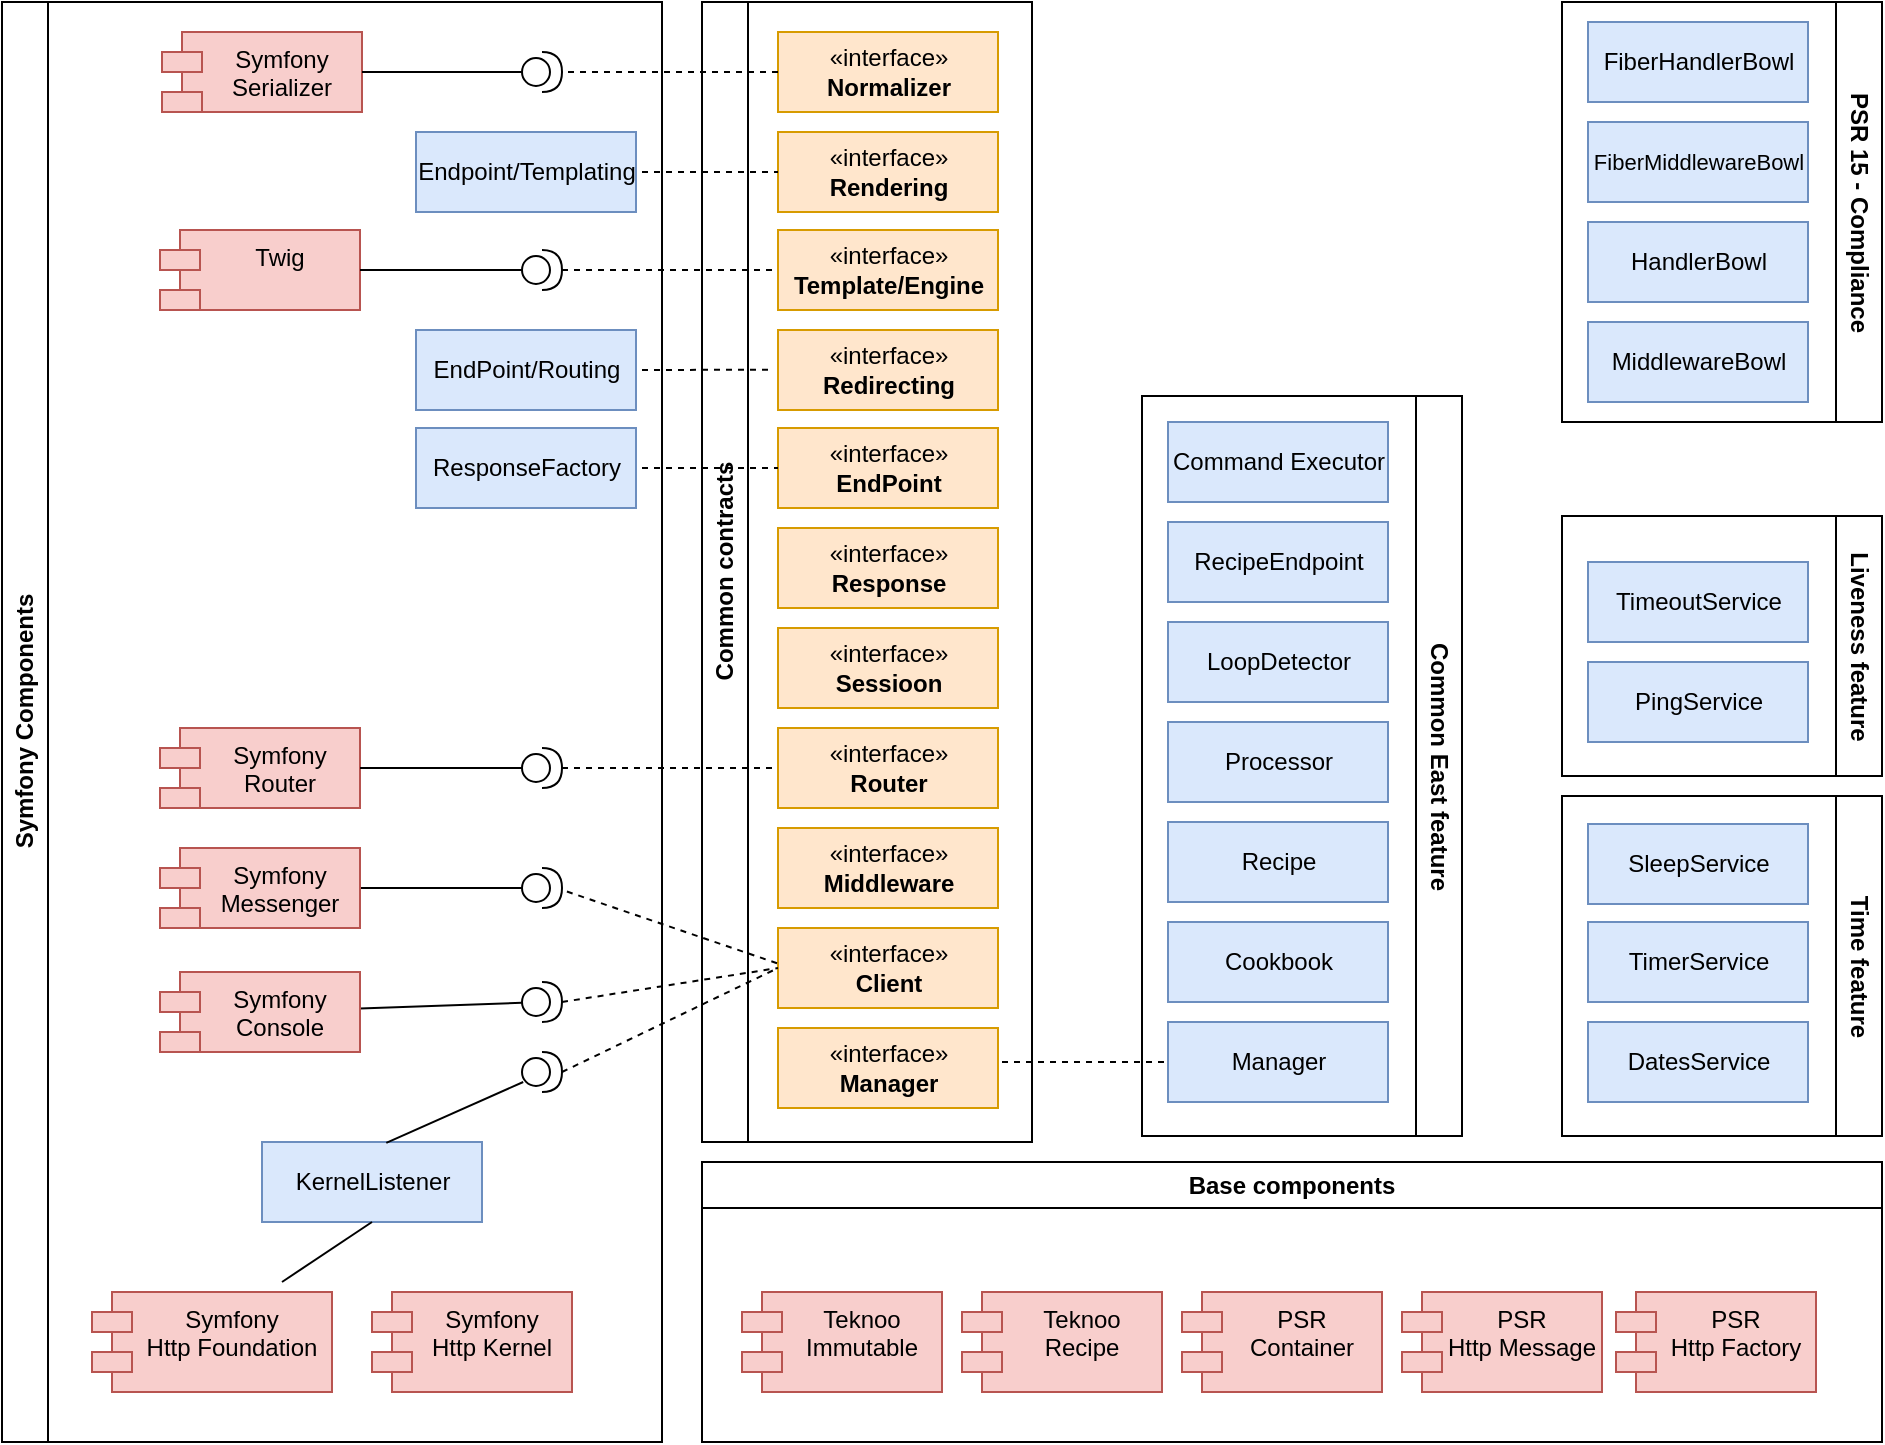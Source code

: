 <mxfile version="20.5.3" type="embed"><diagram id="7xv5iA07_mF9e4DVNpQf" name="Page-1"><mxGraphModel dx="2392" dy="2243" grid="1" gridSize="10" guides="1" tooltips="1" connect="1" arrows="1" fold="1" page="1" pageScale="1" pageWidth="827" pageHeight="1169" math="0" shadow="0"><root><mxCell id="0"/><mxCell id="1" parent="0"/><mxCell id="8" value="Symfony Components" style="swimlane;horizontal=0;whiteSpace=wrap;html=1;" parent="1" vertex="1"><mxGeometry x="20" y="-110" width="330" height="720" as="geometry"/></mxCell><mxCell id="7" value="Symfony&#10;Http Foundation" style="shape=module;align=left;spacingLeft=20;align=center;verticalAlign=top;fillColor=#f8cecc;strokeColor=#b85450;" parent="8" vertex="1"><mxGeometry x="45" y="645" width="120" height="50" as="geometry"/></mxCell><mxCell id="6" value="Symfony&#10;Http Kernel" style="shape=module;align=left;spacingLeft=20;align=center;verticalAlign=top;fillColor=#f8cecc;strokeColor=#b85450;" parent="8" vertex="1"><mxGeometry x="185" y="645" width="100" height="50" as="geometry"/></mxCell><mxCell id="64" value="" style="shape=providedRequiredInterface;html=1;verticalLabelPosition=bottom;sketch=0;" parent="8" vertex="1"><mxGeometry x="260" y="124" width="20" height="20" as="geometry"/></mxCell><mxCell id="78" value="" style="rounded=0;orthogonalLoop=1;jettySize=auto;html=1;endArrow=none;endFill=0;" parent="8" source="65" target="67" edge="1"><mxGeometry relative="1" as="geometry"/></mxCell><mxCell id="65" value="Symfony&#10;Console" style="shape=module;align=left;spacingLeft=20;align=center;verticalAlign=top;fillColor=#f8cecc;strokeColor=#b85450;" parent="8" vertex="1"><mxGeometry x="79" y="485" width="100" height="40" as="geometry"/></mxCell><mxCell id="68" value="" style="shape=providedRequiredInterface;html=1;verticalLabelPosition=bottom;sketch=0;" parent="8" vertex="1"><mxGeometry x="260" y="373" width="20" height="20" as="geometry"/></mxCell><mxCell id="67" value="" style="shape=providedRequiredInterface;html=1;verticalLabelPosition=bottom;sketch=0;" parent="8" vertex="1"><mxGeometry x="260" y="490" width="20" height="20" as="geometry"/></mxCell><mxCell id="69" value="" style="shape=providedRequiredInterface;html=1;verticalLabelPosition=bottom;sketch=0;" parent="8" vertex="1"><mxGeometry x="260" y="525" width="20" height="20" as="geometry"/></mxCell><mxCell id="77" value="" style="edgeStyle=orthogonalEdgeStyle;rounded=0;orthogonalLoop=1;jettySize=auto;html=1;endArrow=none;endFill=0;" parent="8" source="70" target="71" edge="1"><mxGeometry relative="1" as="geometry"/></mxCell><mxCell id="70" value="Symfony&#10;Messenger" style="shape=module;align=left;spacingLeft=20;align=center;verticalAlign=top;fillColor=#f8cecc;strokeColor=#b85450;" parent="8" vertex="1"><mxGeometry x="79" y="423" width="100" height="40" as="geometry"/></mxCell><mxCell id="71" value="" style="shape=providedRequiredInterface;html=1;verticalLabelPosition=bottom;sketch=0;" parent="8" vertex="1"><mxGeometry x="260" y="433" width="20" height="20" as="geometry"/></mxCell><mxCell id="73" value="" style="shape=providedRequiredInterface;html=1;verticalLabelPosition=bottom;sketch=0;" parent="8" vertex="1"><mxGeometry x="260" y="25" width="20" height="20" as="geometry"/></mxCell><mxCell id="91" value="ResponseFactory" style="html=1;fillColor=#dae8fc;strokeColor=#6c8ebf;" parent="8" vertex="1"><mxGeometry x="207" y="213" width="110" height="40" as="geometry"/></mxCell><mxCell id="92" value="Endpoint/Templating" style="html=1;fillColor=#dae8fc;strokeColor=#6c8ebf;" parent="8" vertex="1"><mxGeometry x="207" y="65" width="110" height="40" as="geometry"/></mxCell><mxCell id="93" value="KernelListener" style="html=1;fillColor=#dae8fc;strokeColor=#6c8ebf;" parent="8" vertex="1"><mxGeometry x="130" y="570" width="110" height="40" as="geometry"/></mxCell><mxCell id="94" value="" style="endArrow=none;html=1;rounded=0;entryX=0.03;entryY=0.75;entryDx=0;entryDy=0;endFill=0;entryPerimeter=0;exitX=0.565;exitY=0.01;exitDx=0;exitDy=0;exitPerimeter=0;" parent="8" source="93" target="69" edge="1"><mxGeometry width="50" height="50" relative="1" as="geometry"><mxPoint x="150" y="650" as="sourcePoint"/><mxPoint x="195" y="620" as="targetPoint"/></mxGeometry></mxCell><mxCell id="9" value="Base components" style="swimlane;whiteSpace=wrap;html=1;" parent="1" vertex="1"><mxGeometry x="370" y="470" width="590" height="140" as="geometry"/></mxCell><mxCell id="5" value="Teknoo&#10;Recipe" style="shape=module;align=left;spacingLeft=20;align=center;verticalAlign=top;fillColor=#f8cecc;strokeColor=#b85450;" parent="9" vertex="1"><mxGeometry x="130" y="65" width="100" height="50" as="geometry"/></mxCell><mxCell id="4" value="Teknoo&#10;Immutable" style="shape=module;align=left;spacingLeft=20;align=center;verticalAlign=top;fillColor=#f8cecc;strokeColor=#b85450;" parent="9" vertex="1"><mxGeometry x="20" y="65" width="100" height="50" as="geometry"/></mxCell><mxCell id="10" value="PSR&#10;Container" style="shape=module;align=left;spacingLeft=20;align=center;verticalAlign=top;fillColor=#f8cecc;strokeColor=#b85450;" parent="9" vertex="1"><mxGeometry x="240" y="65" width="100" height="50" as="geometry"/></mxCell><mxCell id="11" value="PSR&#10;Http Message" style="shape=module;align=left;spacingLeft=20;align=center;verticalAlign=top;fillColor=#f8cecc;strokeColor=#b85450;" parent="9" vertex="1"><mxGeometry x="350" y="65" width="100" height="50" as="geometry"/></mxCell><mxCell id="12" value="PSR&#10;Http Factory" style="shape=module;align=left;spacingLeft=20;align=center;verticalAlign=top;fillColor=#f8cecc;strokeColor=#b85450;" parent="9" vertex="1"><mxGeometry x="457" y="65" width="100" height="50" as="geometry"/></mxCell><mxCell id="13" value="Common contracts" style="swimlane;horizontal=0;whiteSpace=wrap;html=1;" parent="1" vertex="1"><mxGeometry x="370" y="-110" width="165" height="570" as="geometry"/></mxCell><mxCell id="14" value="«interface»&lt;br&gt;&lt;b&gt;Middleware&lt;/b&gt;" style="html=1;fillColor=#ffe6cc;strokeColor=#d79b00;" parent="13" vertex="1"><mxGeometry x="38" y="413" width="110" height="40" as="geometry"/></mxCell><mxCell id="15" value="«interface»&lt;br&gt;&lt;b&gt;Response&lt;/b&gt;" style="html=1;fillColor=#ffe6cc;strokeColor=#d79b00;" parent="13" vertex="1"><mxGeometry x="38" y="263" width="110" height="40" as="geometry"/></mxCell><mxCell id="16" value="«interface»&lt;br&gt;&lt;b&gt;EndPoint&lt;/b&gt;&lt;span style=&quot;color: rgba(0, 0, 0, 0); font-family: monospace; font-size: 0px; text-align: start;&quot;&gt;%3CmxGraphModel%3E%3Croot%3E%3CmxCell%20id%3D%220%22%2F%3E%3CmxCell%20id%3D%221%22%20parent%3D%220%22%2F%3E%3CmxCell%20id%3D%222%22%20value%3D%22%C2%ABinterface%C2%BB%26lt%3Bbr%26gt%3B%26lt%3Bb%26gt%3BResponse%26lt%3B%2Fb%26gt%3B%22%20style%3D%22html%3D1%3B%22%20vertex%3D%221%22%20parent%3D%221%22%3E%3CmxGeometry%20x%3D%22414%22%20y%3D%22360%22%20width%3D%22110%22%20height%3D%2240%22%20as%3D%22geometry%22%2F%3E%3C%2FmxCell%3E%3C%2Froot%3E%3C%2FmxGraphModel%3E&lt;/span&gt;" style="html=1;fillColor=#ffe6cc;strokeColor=#d79b00;" parent="13" vertex="1"><mxGeometry x="38" y="213" width="110" height="40" as="geometry"/></mxCell><mxCell id="17" value="«interface»&lt;br&gt;&lt;div style=&quot;text-align: center;&quot;&gt;&lt;span style=&quot;text-align: start; background-color: initial;&quot;&gt;&lt;b&gt;Template/Engine&lt;/b&gt;&lt;/span&gt;&lt;span style=&quot;color: rgba(0, 0, 0, 0); font-family: monospace; font-size: 0px; text-align: start; background-color: initial;&quot;&gt;%3CmxGraphModel%3E%3Croot%3E%3CmxCell%20id%3D%220%22%2F%3E%3CmxCell%20id%3D%221%22%20parent%3D%220%22%2F%3E%3CmxCell%20id%3D%222%22%20value%3D%22%C2%ABinterface%C2%BB%26lt%3Bbr%26gt%3B%26lt%3Bb%26gt%3BResponse%26lt%3B%2Fb%26gt%3B%22%20style%3D%22html%3D1%3B%22%20vertex%3D%221%22%20parent%3D%221%22%3E%3CmxGeometry%20x%3D%22414%22%20y%3D%22360%22%20width%3D%22110%22%20height%3D%2240%22%20as%3D%22geometry%22%2F%3E%3C%2FmxCell%3E%3C%2Froot%3E%3C%2FmxGraphModel%3E&lt;/span&gt;&lt;/div&gt;" style="html=1;fillColor=#ffe6cc;strokeColor=#d79b00;" parent="13" vertex="1"><mxGeometry x="38" y="114" width="110" height="40" as="geometry"/></mxCell><mxCell id="18" value="«interface»&lt;br&gt;&lt;b&gt;Rendering&lt;/b&gt;&lt;span style=&quot;color: rgba(0, 0, 0, 0); font-family: monospace; font-size: 0px; text-align: start;&quot;&gt;%3CmxGraphModel%3E%3Croot%3E%3CmxCell%20id%3D%220%22%2F%3E%3CmxCell%20id%3D%221%22%20parent%3D%220%22%2F%3E%3CmxCell%20id%3D%222%22%20value%3D%22%C2%ABinterface%C2%BB%26lt%3Bbr%26gt%3B%26lt%3Bb%26gt%3BResponse%26lt%3B%2Fb%26gt%3B%22%20style%3D%22html%3D1%3B%22%20vertex%3D%221%22%20parent%3D%221%22%3E%3CmxGeometry%20x%3D%22414%22%20y%3D%22360%22%20width%3D%22110%22%20height%3D%2240%22%20as%3D%22geometry%22%2F%3E%3C%2FmxCell%3E%3C%2Froot%3E%3C%2FmxGraphModel%3E&lt;/span&gt;" style="html=1;fillColor=#ffe6cc;strokeColor=#d79b00;" parent="13" vertex="1"><mxGeometry x="38" y="65" width="110" height="40" as="geometry"/></mxCell><mxCell id="21" value="«interface»&lt;br&gt;&lt;b&gt;Client&lt;/b&gt;" style="html=1;fillColor=#ffe6cc;strokeColor=#d79b00;" parent="13" vertex="1"><mxGeometry x="38" y="463" width="110" height="40" as="geometry"/></mxCell><mxCell id="22" value="«interface»&lt;br&gt;&lt;b&gt;Manager&lt;/b&gt;" style="html=1;fillColor=#ffe6cc;strokeColor=#d79b00;" parent="13" vertex="1"><mxGeometry x="38" y="513" width="110" height="40" as="geometry"/></mxCell><mxCell id="23" value="«interface»&lt;br&gt;&lt;b&gt;Normalizer&lt;/b&gt;" style="html=1;fillColor=#ffe6cc;strokeColor=#d79b00;" parent="13" vertex="1"><mxGeometry x="38" y="15" width="110" height="40" as="geometry"/></mxCell><mxCell id="24" value="«interface»&lt;br&gt;&lt;b&gt;Router&lt;/b&gt;" style="html=1;fillColor=#ffe6cc;strokeColor=#d79b00;" parent="13" vertex="1"><mxGeometry x="38" y="363" width="110" height="40" as="geometry"/></mxCell><mxCell id="25" value="«interface»&lt;br&gt;&lt;b&gt;Sessioon&lt;/b&gt;" style="html=1;fillColor=#ffe6cc;strokeColor=#d79b00;" parent="13" vertex="1"><mxGeometry x="38" y="313" width="110" height="40" as="geometry"/></mxCell><mxCell id="26" value="«interface»&lt;br&gt;&lt;b&gt;Redirecting&lt;/b&gt;&lt;span style=&quot;color: rgba(0, 0, 0, 0); font-family: monospace; font-size: 0px; text-align: start;&quot;&gt;%3CmxGraphModel%3E%3Croot%3E%3CmxCell%20id%3D%220%22%2F%3E%3CmxCell%20id%3D%221%22%20parent%3D%220%22%2F%3E%3CmxCell%20id%3D%222%22%20value%3D%22%C2%ABinterface%C2%BB%26lt%3Bbr%26gt%3B%26lt%3Bb%26gt%3BResponse%26lt%3B%2Fb%26gt%3B%22%20style%3D%22html%3D1%3B%22%20vertex%3D%221%22%20parent%3D%221%22%3E%3CmxGeometry%20x%3D%22414%22%20y%3D%22360%22%20width%3D%22110%22%20height%3D%2240%22%20as%3D%22geometry%22%2F%3E%3C%2FmxCell%3E%3C%2Froot%3E%3C%2FmxGraphModel%3E&lt;/span&gt;" style="html=1;fillColor=#ffe6cc;strokeColor=#d79b00;" parent="13" vertex="1"><mxGeometry x="38" y="164" width="110" height="40" as="geometry"/></mxCell><mxCell id="63" value="Twig" style="shape=module;align=left;spacingLeft=20;align=center;verticalAlign=top;fillColor=#f8cecc;strokeColor=#b85450;" parent="13" vertex="1"><mxGeometry x="-271" y="114" width="100" height="40" as="geometry"/></mxCell><mxCell id="66" value="Symfony&#10;Router" style="shape=module;align=left;spacingLeft=20;align=center;verticalAlign=top;fillColor=#f8cecc;strokeColor=#b85450;" parent="13" vertex="1"><mxGeometry x="-271" y="363" width="100" height="40" as="geometry"/></mxCell><mxCell id="72" value="Symfony&#10;Serializer" style="shape=module;align=left;spacingLeft=20;align=center;verticalAlign=top;fillColor=#f8cecc;strokeColor=#b85450;" parent="13" vertex="1"><mxGeometry x="-270" y="15" width="100" height="40" as="geometry"/></mxCell><mxCell id="90" value="EndPoint/Routing" style="html=1;fillColor=#dae8fc;strokeColor=#6c8ebf;" parent="13" vertex="1"><mxGeometry x="-143" y="164" width="110" height="40" as="geometry"/></mxCell><mxCell id="96" value="" style="endArrow=none;html=1;rounded=0;entryX=-0.027;entryY=0.496;entryDx=0;entryDy=0;dashed=1;entryPerimeter=0;" parent="13" target="26" edge="1"><mxGeometry width="50" height="50" relative="1" as="geometry"><mxPoint x="-30" y="184" as="sourcePoint"/><mxPoint x="58" y="154" as="targetPoint"/></mxGeometry></mxCell><mxCell id="39" value="Common East feature" style="swimlane;horizontal=0;whiteSpace=wrap;html=1;rotation=-180;" parent="1" vertex="1"><mxGeometry x="590" y="87" width="160" height="370" as="geometry"/></mxCell><mxCell id="40" value="Manager" style="html=1;fillColor=#dae8fc;strokeColor=#6c8ebf;" parent="39" vertex="1"><mxGeometry x="13" y="313" width="110" height="40" as="geometry"/></mxCell><mxCell id="44" value="Cookbook" style="html=1;fillColor=#dae8fc;strokeColor=#6c8ebf;" parent="39" vertex="1"><mxGeometry x="13" y="263" width="110" height="40" as="geometry"/></mxCell><mxCell id="45" value="Recipe" style="html=1;fillColor=#dae8fc;strokeColor=#6c8ebf;" parent="39" vertex="1"><mxGeometry x="13" y="213" width="110" height="40" as="geometry"/></mxCell><mxCell id="46" value="Processor" style="html=1;fillColor=#dae8fc;strokeColor=#6c8ebf;" parent="39" vertex="1"><mxGeometry x="13" y="163" width="110" height="40" as="geometry"/></mxCell><mxCell id="47" value="LoopDetector" style="html=1;fillColor=#dae8fc;strokeColor=#6c8ebf;" parent="39" vertex="1"><mxGeometry x="13" y="113" width="110" height="40" as="geometry"/></mxCell><mxCell id="60" value="RecipeEndpoint" style="html=1;fillColor=#dae8fc;strokeColor=#6c8ebf;" parent="39" vertex="1"><mxGeometry x="13" y="63" width="110" height="40" as="geometry"/></mxCell><mxCell id="61" value="Command Executor" style="html=1;fillColor=#dae8fc;strokeColor=#6c8ebf;" parent="39" vertex="1"><mxGeometry x="13" y="13" width="110" height="40" as="geometry"/></mxCell><mxCell id="48" value="Time feature" style="swimlane;horizontal=0;whiteSpace=wrap;html=1;rotation=-180;" parent="1" vertex="1"><mxGeometry x="800" y="287" width="160" height="170" as="geometry"/></mxCell><mxCell id="49" value="DatesService" style="html=1;fillColor=#dae8fc;strokeColor=#6c8ebf;" parent="48" vertex="1"><mxGeometry x="13" y="113" width="110" height="40" as="geometry"/></mxCell><mxCell id="50" value="TimerService" style="html=1;fillColor=#dae8fc;strokeColor=#6c8ebf;" parent="48" vertex="1"><mxGeometry x="13" y="63" width="110" height="40" as="geometry"/></mxCell><mxCell id="98" value="SleepService" style="html=1;fillColor=#dae8fc;strokeColor=#6c8ebf;" parent="48" vertex="1"><mxGeometry x="13" y="14" width="110" height="40" as="geometry"/></mxCell><mxCell id="54" value="Liveness feature" style="swimlane;horizontal=0;whiteSpace=wrap;html=1;rotation=-180;" parent="1" vertex="1"><mxGeometry x="800" y="147" width="160" height="130" as="geometry"/></mxCell><mxCell id="55" value="PingService" style="html=1;fillColor=#dae8fc;strokeColor=#6c8ebf;" parent="54" vertex="1"><mxGeometry x="13" y="73" width="110" height="40" as="geometry"/></mxCell><mxCell id="56" value="TimeoutService" style="html=1;fillColor=#dae8fc;strokeColor=#6c8ebf;" parent="54" vertex="1"><mxGeometry x="13" y="23" width="110" height="40" as="geometry"/></mxCell><mxCell id="74" value="" style="edgeStyle=orthogonalEdgeStyle;rounded=0;orthogonalLoop=1;jettySize=auto;html=1;endArrow=none;endFill=0;" parent="1" source="72" target="73" edge="1"><mxGeometry relative="1" as="geometry"/></mxCell><mxCell id="75" value="" style="edgeStyle=orthogonalEdgeStyle;rounded=0;orthogonalLoop=1;jettySize=auto;html=1;endArrow=none;endFill=0;" parent="1" source="63" target="64" edge="1"><mxGeometry relative="1" as="geometry"/></mxCell><mxCell id="76" value="" style="edgeStyle=orthogonalEdgeStyle;rounded=0;orthogonalLoop=1;jettySize=auto;html=1;endArrow=none;endFill=0;" parent="1" source="66" target="68" edge="1"><mxGeometry relative="1" as="geometry"/></mxCell><mxCell id="79" value="" style="endArrow=none;html=1;rounded=0;entryX=0.5;entryY=1;entryDx=0;entryDy=0;endFill=0;" parent="1" target="93" edge="1"><mxGeometry width="50" height="50" relative="1" as="geometry"><mxPoint x="160" y="530" as="sourcePoint"/><mxPoint x="310" y="370" as="targetPoint"/></mxGeometry></mxCell><mxCell id="80" value="" style="endArrow=none;html=1;rounded=0;entryX=1;entryY=0.5;entryDx=0;entryDy=0;entryPerimeter=0;dashed=1;" parent="1" source="23" target="73" edge="1"><mxGeometry width="50" height="50" relative="1" as="geometry"><mxPoint x="260" y="10" as="sourcePoint"/><mxPoint x="310" y="-40" as="targetPoint"/></mxGeometry></mxCell><mxCell id="81" value="" style="endArrow=none;html=1;rounded=0;entryX=0;entryY=0.5;entryDx=0;entryDy=0;exitX=1;exitY=0.5;exitDx=0;exitDy=0;exitPerimeter=0;dashed=1;" parent="1" source="64" target="17" edge="1"><mxGeometry width="50" height="50" relative="1" as="geometry"><mxPoint x="260" y="50" as="sourcePoint"/><mxPoint x="310" as="targetPoint"/></mxGeometry></mxCell><mxCell id="82" value="" style="endArrow=none;html=1;rounded=0;exitX=1;exitY=0.5;exitDx=0;exitDy=0;exitPerimeter=0;dashed=1;" parent="1" source="68" target="24" edge="1"><mxGeometry width="50" height="50" relative="1" as="geometry"><mxPoint x="260" y="240" as="sourcePoint"/><mxPoint x="400" y="270" as="targetPoint"/></mxGeometry></mxCell><mxCell id="86" value="" style="endArrow=none;html=1;rounded=0;entryX=0.007;entryY=0.451;entryDx=0;entryDy=0;entryPerimeter=0;exitX=1.123;exitY=0.588;exitDx=0;exitDy=0;exitPerimeter=0;dashed=1;" parent="1" source="71" target="21" edge="1"><mxGeometry width="50" height="50" relative="1" as="geometry"><mxPoint x="260" y="360" as="sourcePoint"/><mxPoint x="310" y="310" as="targetPoint"/></mxGeometry></mxCell><mxCell id="87" value="" style="endArrow=none;html=1;rounded=0;exitX=1;exitY=0.5;exitDx=0;exitDy=0;exitPerimeter=0;entryX=0;entryY=0.5;entryDx=0;entryDy=0;dashed=1;" parent="1" source="67" target="21" edge="1"><mxGeometry width="50" height="50" relative="1" as="geometry"><mxPoint x="330" y="400" as="sourcePoint"/><mxPoint x="380" y="350" as="targetPoint"/></mxGeometry></mxCell><mxCell id="88" value="" style="endArrow=none;html=1;rounded=0;exitX=1;exitY=0.5;exitDx=0;exitDy=0;exitPerimeter=0;entryX=0;entryY=0.5;entryDx=0;entryDy=0;dashed=1;" parent="1" source="69" target="21" edge="1"><mxGeometry width="50" height="50" relative="1" as="geometry"><mxPoint x="320" y="450" as="sourcePoint"/><mxPoint x="370" y="400" as="targetPoint"/></mxGeometry></mxCell><mxCell id="89" value="" style="endArrow=none;html=1;rounded=0;entryX=0;entryY=0.5;entryDx=0;entryDy=0;dashed=1;" parent="1" target="40" edge="1"><mxGeometry width="50" height="50" relative="1" as="geometry"><mxPoint x="520" y="420" as="sourcePoint"/><mxPoint x="418" y="383" as="targetPoint"/></mxGeometry></mxCell><mxCell id="95" value="" style="endArrow=none;html=1;rounded=0;entryX=0;entryY=0.5;entryDx=0;entryDy=0;dashed=1;" parent="1" target="16" edge="1"><mxGeometry width="50" height="50" relative="1" as="geometry"><mxPoint x="340" y="123" as="sourcePoint"/><mxPoint x="418" y="34" as="targetPoint"/></mxGeometry></mxCell><mxCell id="97" value="" style="endArrow=none;html=1;rounded=0;entryX=0;entryY=0.5;entryDx=0;entryDy=0;dashed=1;" parent="1" target="18" edge="1"><mxGeometry width="50" height="50" relative="1" as="geometry"><mxPoint x="340" y="-25" as="sourcePoint"/><mxPoint x="438" y="54" as="targetPoint"/></mxGeometry></mxCell><mxCell id="99" value="PSR 15 - Compliance" style="swimlane;horizontal=0;whiteSpace=wrap;html=1;rotation=-180;" parent="1" vertex="1"><mxGeometry x="800" y="-110" width="160" height="210" as="geometry"/></mxCell><mxCell id="103" value="MiddlewareBowl" style="html=1;fillColor=#dae8fc;strokeColor=#6c8ebf;" parent="99" vertex="1"><mxGeometry x="13" y="160" width="110" height="40" as="geometry"/></mxCell><mxCell id="104" value="HandlerBowl" style="html=1;fillColor=#dae8fc;strokeColor=#6c8ebf;" parent="99" vertex="1"><mxGeometry x="13" y="110" width="110" height="40" as="geometry"/></mxCell><mxCell id="105" value="&lt;font style=&quot;font-size: 11px;&quot;&gt;FiberMiddlewareBowl&lt;/font&gt;" style="html=1;fillColor=#dae8fc;strokeColor=#6c8ebf;" parent="99" vertex="1"><mxGeometry x="13" y="60" width="110" height="40" as="geometry"/></mxCell><mxCell id="106" value="FiberHandlerBowl" style="html=1;fillColor=#dae8fc;strokeColor=#6c8ebf;" parent="99" vertex="1"><mxGeometry x="13" y="10" width="110" height="40" as="geometry"/></mxCell></root></mxGraphModel></diagram></mxfile>